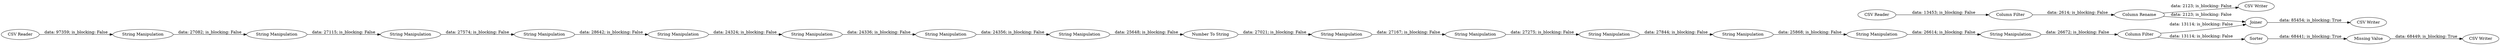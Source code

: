 digraph {
	"-6366280907609803117_30" [label=Sorter]
	"-6366280907609803117_19" [label="CSV Writer"]
	"-6366280907609803117_25" [label="CSV Writer"]
	"-6366280907609803117_14" [label="String Manipulation"]
	"-6366280907609803117_29" [label="Missing Value"]
	"-6366280907609803117_16" [label="String Manipulation"]
	"-6366280907609803117_22" [label="Column Rename"]
	"-6366280907609803117_27" [label="String Manipulation"]
	"-6366280907609803117_1" [label="CSV Reader"]
	"-6366280907609803117_13" [label="String Manipulation"]
	"-6366280907609803117_4" [label="String Manipulation"]
	"-6366280907609803117_28" [label="String Manipulation"]
	"-6366280907609803117_15" [label="String Manipulation"]
	"-6366280907609803117_23" [label="CSV Writer"]
	"-6366280907609803117_9" [label="String Manipulation"]
	"-6366280907609803117_24" [label=Joiner]
	"-6366280907609803117_12" [label="String Manipulation"]
	"-6366280907609803117_17" [label="String Manipulation"]
	"-6366280907609803117_11" [label="Number To String"]
	"-6366280907609803117_3" [label="String Manipulation"]
	"-6366280907609803117_18" [label="Column Filter"]
	"-6366280907609803117_20" [label="CSV Reader"]
	"-6366280907609803117_2" [label="String Manipulation"]
	"-6366280907609803117_21" [label="Column Filter"]
	"-6366280907609803117_26" [label="String Manipulation"]
	"-6366280907609803117_5" [label="String Manipulation"]
	"-6366280907609803117_18" -> "-6366280907609803117_30" [label="data: 13114; is_blocking: False"]
	"-6366280907609803117_26" -> "-6366280907609803117_27" [label="data: 24324; is_blocking: False"]
	"-6366280907609803117_13" -> "-6366280907609803117_15" [label="data: 27844; is_blocking: False"]
	"-6366280907609803117_15" -> "-6366280907609803117_16" [label="data: 25868; is_blocking: False"]
	"-6366280907609803117_9" -> "-6366280907609803117_11" [label="data: 25648; is_blocking: False"]
	"-6366280907609803117_28" -> "-6366280907609803117_9" [label="data: 24356; is_blocking: False"]
	"-6366280907609803117_22" -> "-6366280907609803117_23" [label="data: 2123; is_blocking: False"]
	"-6366280907609803117_5" -> "-6366280907609803117_26" [label="data: 28642; is_blocking: False"]
	"-6366280907609803117_24" -> "-6366280907609803117_25" [label="data: 85454; is_blocking: True"]
	"-6366280907609803117_1" -> "-6366280907609803117_2" [label="data: 97359; is_blocking: False"]
	"-6366280907609803117_20" -> "-6366280907609803117_21" [label="data: 13453; is_blocking: False"]
	"-6366280907609803117_12" -> "-6366280907609803117_14" [label="data: 27167; is_blocking: False"]
	"-6366280907609803117_21" -> "-6366280907609803117_22" [label="data: 2614; is_blocking: False"]
	"-6366280907609803117_29" -> "-6366280907609803117_19" [label="data: 68449; is_blocking: True"]
	"-6366280907609803117_22" -> "-6366280907609803117_24" [label="data: 2123; is_blocking: False"]
	"-6366280907609803117_11" -> "-6366280907609803117_12" [label="data: 27021; is_blocking: False"]
	"-6366280907609803117_4" -> "-6366280907609803117_5" [label="data: 27574; is_blocking: False"]
	"-6366280907609803117_2" -> "-6366280907609803117_3" [label="data: 27082; is_blocking: False"]
	"-6366280907609803117_27" -> "-6366280907609803117_28" [label="data: 24336; is_blocking: False"]
	"-6366280907609803117_18" -> "-6366280907609803117_24" [label="data: 13114; is_blocking: False"]
	"-6366280907609803117_3" -> "-6366280907609803117_4" [label="data: 27115; is_blocking: False"]
	"-6366280907609803117_17" -> "-6366280907609803117_18" [label="data: 26672; is_blocking: False"]
	"-6366280907609803117_30" -> "-6366280907609803117_29" [label="data: 68441; is_blocking: True"]
	"-6366280907609803117_14" -> "-6366280907609803117_13" [label="data: 27275; is_blocking: False"]
	"-6366280907609803117_16" -> "-6366280907609803117_17" [label="data: 26614; is_blocking: False"]
	rankdir=LR
}
